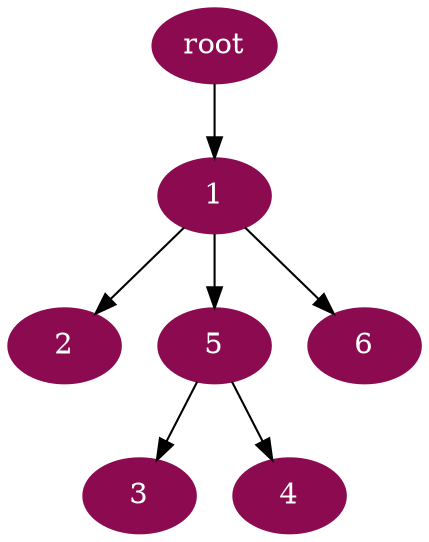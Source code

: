 digraph G {
node [color=deeppink4, style=filled, fontcolor=white];
"root" -> 1;
1 -> 2;
5 -> 3;
5 -> 4;
1 -> 5;
1 -> 6;
}
